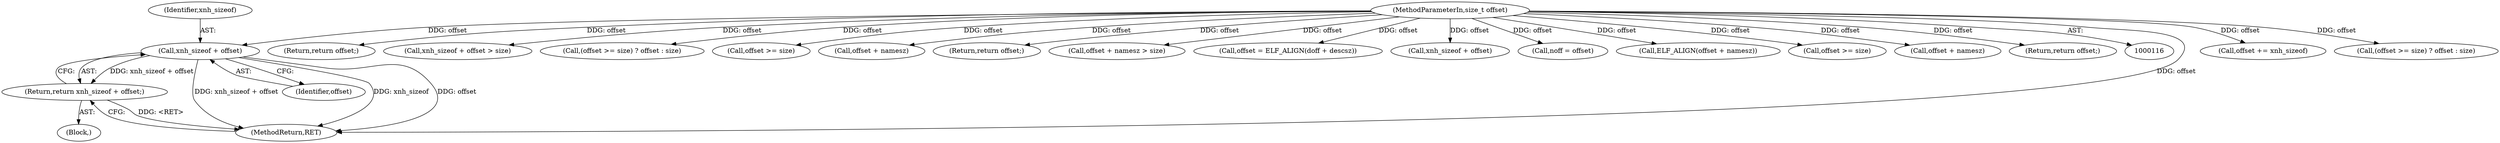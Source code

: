 digraph "0_file_39c7ac1106be844a5296d3eb5971946cc09ffda0@API" {
"1000145" [label="(Call,xnh_sizeof + offset)"];
"1000119" [label="(MethodParameterIn,size_t offset)"];
"1000144" [label="(Return,return xnh_sizeof + offset;)"];
"1000157" [label="(Call,offset += xnh_sizeof)"];
"1000244" [label="(Call,(offset >= size) ? offset : size)"];
"1000195" [label="(Return,return offset;)"];
"1000119" [label="(MethodParameterIn,size_t offset)"];
"1000138" [label="(Call,xnh_sizeof + offset > size)"];
"1000176" [label="(Call,(offset >= size) ? offset : size)"];
"1000177" [label="(Call,offset >= size)"];
"1000223" [label="(Call,offset + namesz)"];
"1001235" [label="(Return,return offset;)"];
"1000147" [label="(Identifier,offset)"];
"1001237" [label="(MethodReturn,RET)"];
"1000222" [label="(Call,offset + namesz > size)"];
"1000230" [label="(Call,offset = ELF_ALIGN(doff + descsz))"];
"1000145" [label="(Call,xnh_sizeof + offset)"];
"1000139" [label="(Call,xnh_sizeof + offset)"];
"1000212" [label="(Call,noff = offset)"];
"1000217" [label="(Call,ELF_ALIGN(offset + namesz))"];
"1000146" [label="(Identifier,xnh_sizeof)"];
"1000143" [label="(Block,)"];
"1000245" [label="(Call,offset >= size)"];
"1000218" [label="(Call,offset + namesz)"];
"1000210" [label="(Return,return offset;)"];
"1000144" [label="(Return,return xnh_sizeof + offset;)"];
"1000145" -> "1000144"  [label="AST: "];
"1000145" -> "1000147"  [label="CFG: "];
"1000146" -> "1000145"  [label="AST: "];
"1000147" -> "1000145"  [label="AST: "];
"1000144" -> "1000145"  [label="CFG: "];
"1000145" -> "1001237"  [label="DDG: xnh_sizeof + offset"];
"1000145" -> "1001237"  [label="DDG: xnh_sizeof"];
"1000145" -> "1001237"  [label="DDG: offset"];
"1000145" -> "1000144"  [label="DDG: xnh_sizeof + offset"];
"1000119" -> "1000145"  [label="DDG: offset"];
"1000119" -> "1000116"  [label="AST: "];
"1000119" -> "1001237"  [label="DDG: offset"];
"1000119" -> "1000138"  [label="DDG: offset"];
"1000119" -> "1000139"  [label="DDG: offset"];
"1000119" -> "1000157"  [label="DDG: offset"];
"1000119" -> "1000176"  [label="DDG: offset"];
"1000119" -> "1000177"  [label="DDG: offset"];
"1000119" -> "1000195"  [label="DDG: offset"];
"1000119" -> "1000210"  [label="DDG: offset"];
"1000119" -> "1000212"  [label="DDG: offset"];
"1000119" -> "1000217"  [label="DDG: offset"];
"1000119" -> "1000218"  [label="DDG: offset"];
"1000119" -> "1000222"  [label="DDG: offset"];
"1000119" -> "1000223"  [label="DDG: offset"];
"1000119" -> "1000230"  [label="DDG: offset"];
"1000119" -> "1000244"  [label="DDG: offset"];
"1000119" -> "1000245"  [label="DDG: offset"];
"1000119" -> "1001235"  [label="DDG: offset"];
"1000144" -> "1000143"  [label="AST: "];
"1001237" -> "1000144"  [label="CFG: "];
"1000144" -> "1001237"  [label="DDG: <RET>"];
}
